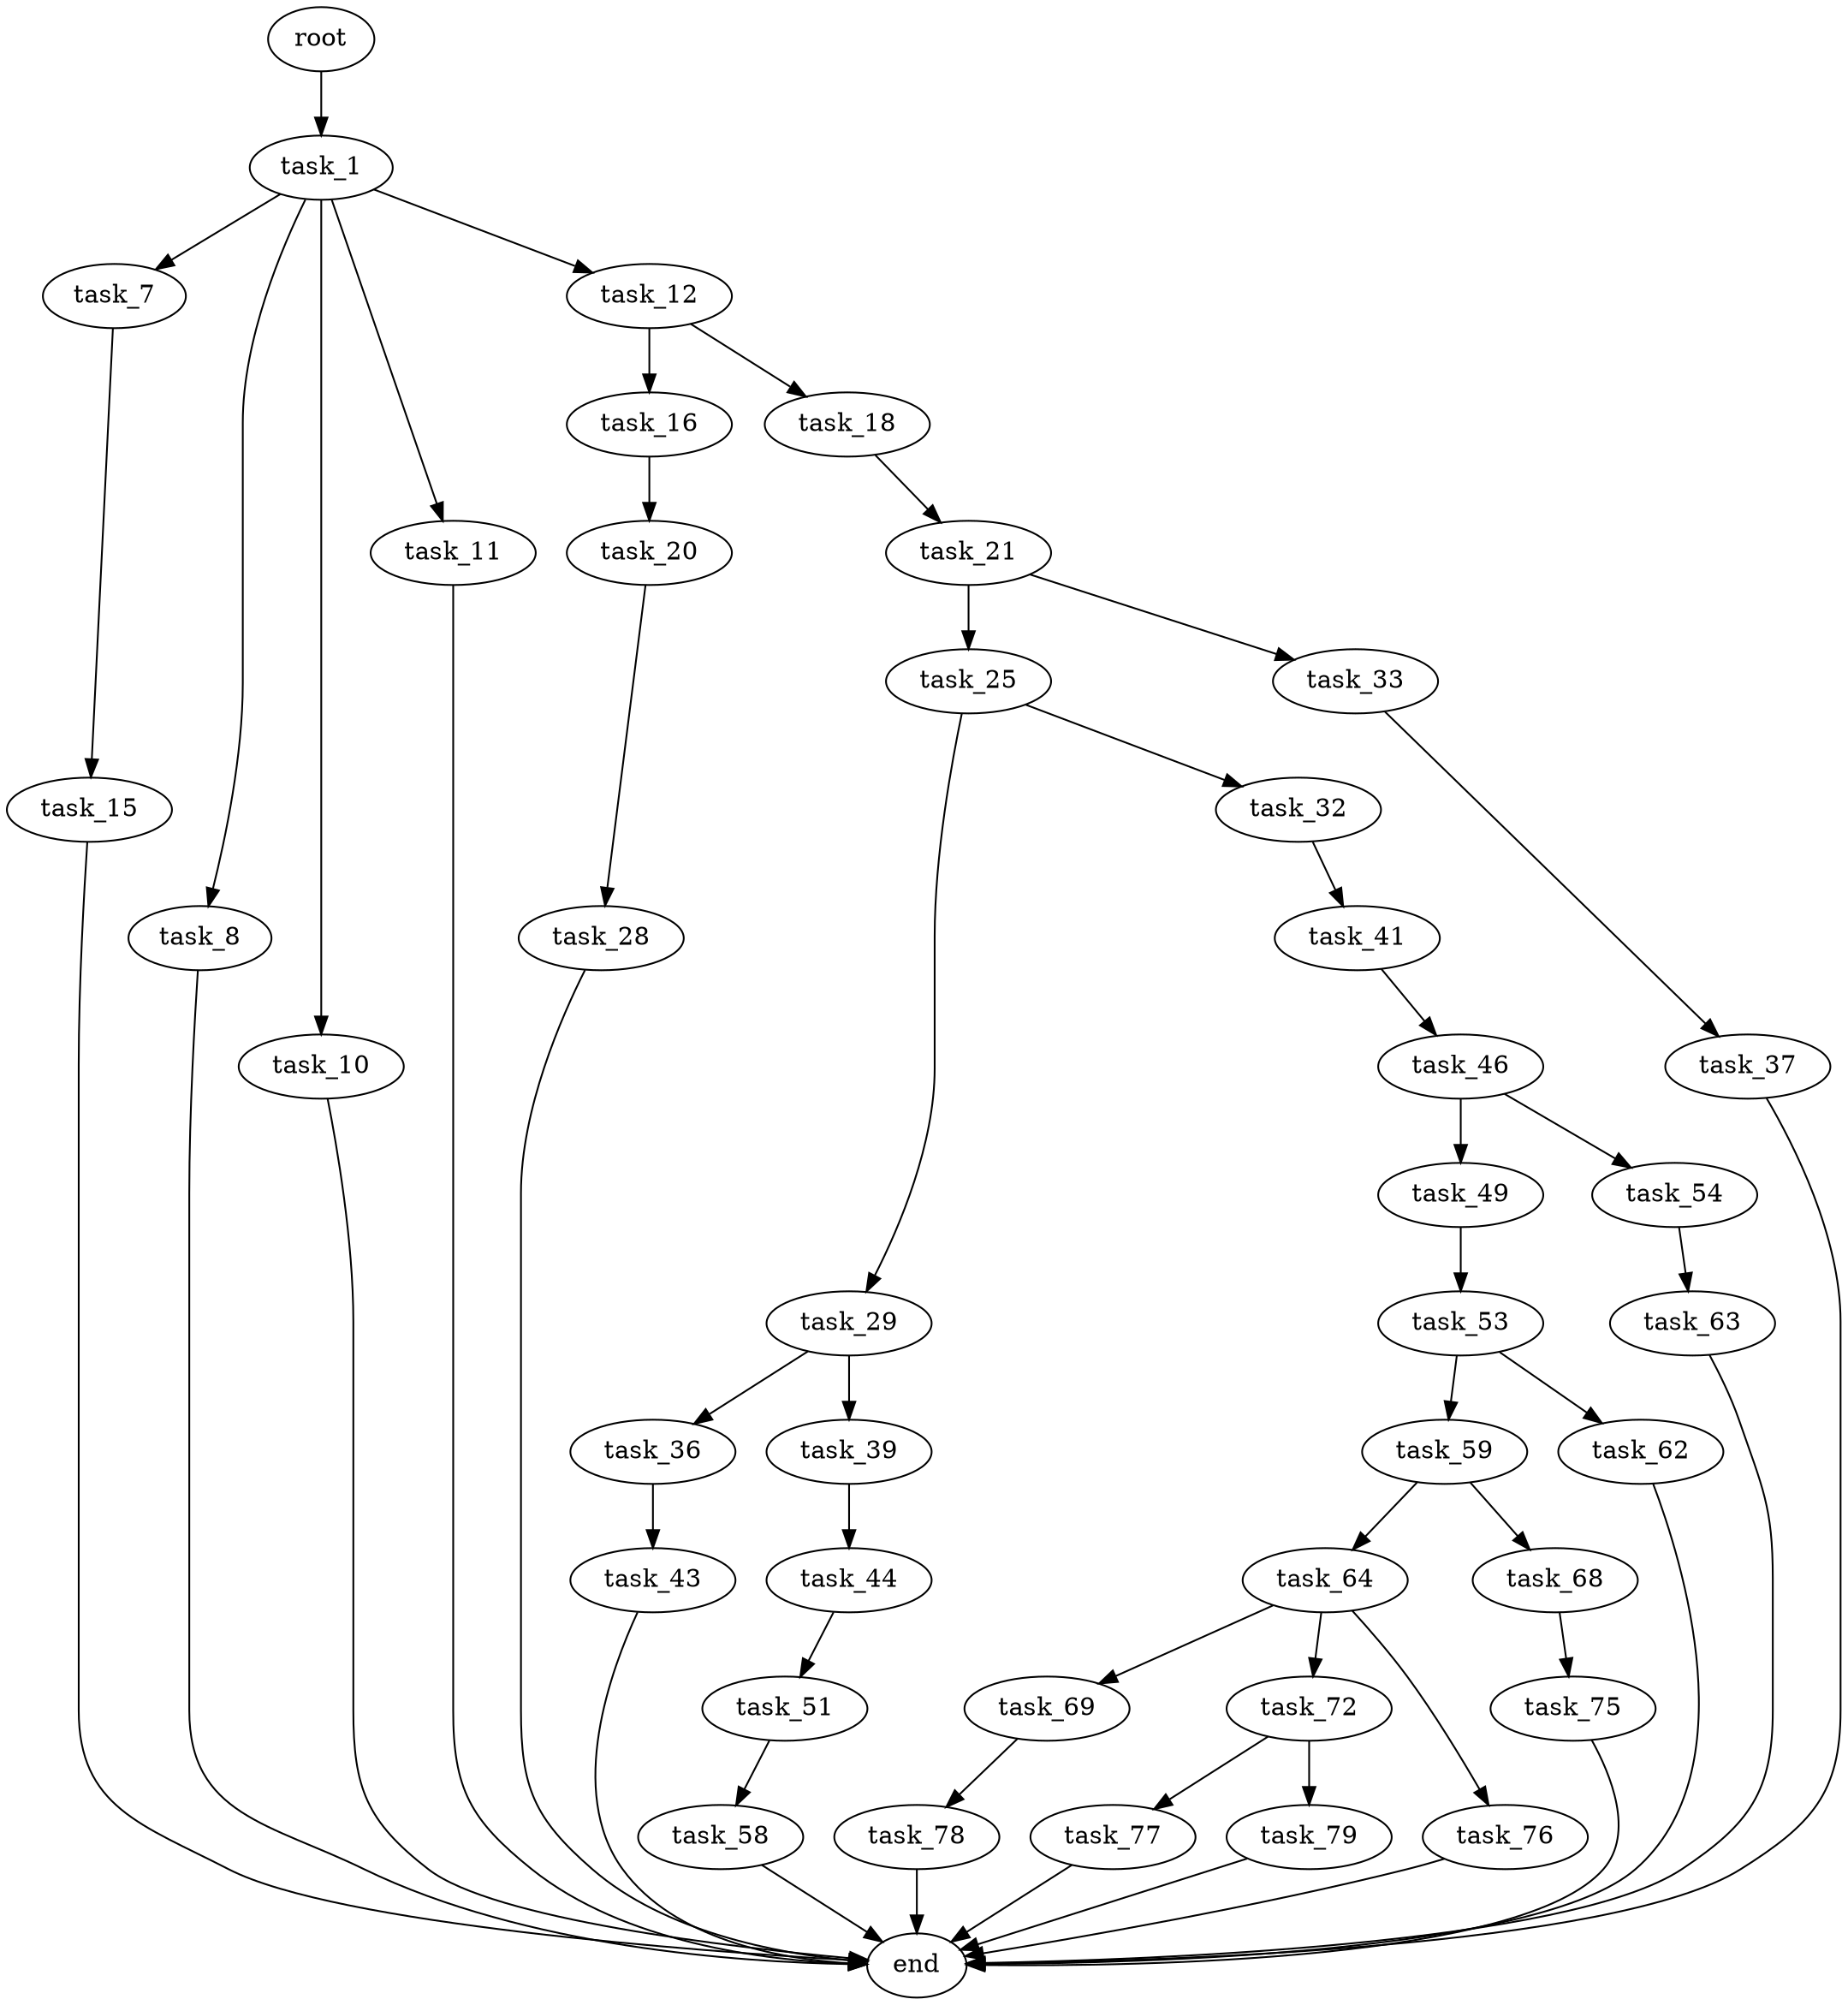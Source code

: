 digraph G {
  root [size="0.000000"];
  task_1 [size="782757789696.000000"];
  task_7 [size="34653777594.000000"];
  task_8 [size="22900905448.000000"];
  task_10 [size="266085417682.000000"];
  task_11 [size="1073741824000.000000"];
  task_12 [size="549755813888.000000"];
  task_15 [size="41038354853.000000"];
  task_16 [size="68719476736.000000"];
  task_18 [size="231928233984.000000"];
  task_20 [size="1073741824000.000000"];
  task_21 [size="17715648880.000000"];
  task_25 [size="61960593241.000000"];
  task_28 [size="68719476736.000000"];
  task_29 [size="549755813888.000000"];
  task_32 [size="368293445632.000000"];
  task_33 [size="606768534722.000000"];
  task_36 [size="782757789696.000000"];
  task_37 [size="385285374130.000000"];
  task_39 [size="782757789696.000000"];
  task_41 [size="4928412345.000000"];
  task_43 [size="1073741824000.000000"];
  task_44 [size="8589934592.000000"];
  task_46 [size="231928233984.000000"];
  task_49 [size="20027339327.000000"];
  task_51 [size="259047505897.000000"];
  task_53 [size="1073741824000.000000"];
  task_54 [size="368293445632.000000"];
  task_58 [size="549755813888.000000"];
  task_59 [size="12596099415.000000"];
  task_62 [size="73539671826.000000"];
  task_63 [size="382832293333.000000"];
  task_64 [size="68719476736.000000"];
  task_68 [size="728151798089.000000"];
  task_69 [size="49368470804.000000"];
  task_72 [size="481985106457.000000"];
  task_75 [size="42905927170.000000"];
  task_76 [size="368293445632.000000"];
  task_77 [size="134217728000.000000"];
  task_78 [size="1073741824000.000000"];
  task_79 [size="48333807418.000000"];
  end [size="0.000000"];

  root -> task_1 [size="1.000000"];
  task_1 -> task_7 [size="679477248.000000"];
  task_1 -> task_8 [size="679477248.000000"];
  task_1 -> task_10 [size="679477248.000000"];
  task_1 -> task_11 [size="679477248.000000"];
  task_1 -> task_12 [size="679477248.000000"];
  task_7 -> task_15 [size="679477248.000000"];
  task_8 -> end [size="1.000000"];
  task_10 -> end [size="1.000000"];
  task_11 -> end [size="1.000000"];
  task_12 -> task_16 [size="536870912.000000"];
  task_12 -> task_18 [size="536870912.000000"];
  task_15 -> end [size="1.000000"];
  task_16 -> task_20 [size="134217728.000000"];
  task_18 -> task_21 [size="301989888.000000"];
  task_20 -> task_28 [size="838860800.000000"];
  task_21 -> task_25 [size="679477248.000000"];
  task_21 -> task_33 [size="679477248.000000"];
  task_25 -> task_29 [size="75497472.000000"];
  task_25 -> task_32 [size="75497472.000000"];
  task_28 -> end [size="1.000000"];
  task_29 -> task_36 [size="536870912.000000"];
  task_29 -> task_39 [size="536870912.000000"];
  task_32 -> task_41 [size="411041792.000000"];
  task_33 -> task_37 [size="838860800.000000"];
  task_36 -> task_43 [size="679477248.000000"];
  task_37 -> end [size="1.000000"];
  task_39 -> task_44 [size="679477248.000000"];
  task_41 -> task_46 [size="209715200.000000"];
  task_43 -> end [size="1.000000"];
  task_44 -> task_51 [size="33554432.000000"];
  task_46 -> task_49 [size="301989888.000000"];
  task_46 -> task_54 [size="301989888.000000"];
  task_49 -> task_53 [size="536870912.000000"];
  task_51 -> task_58 [size="301989888.000000"];
  task_53 -> task_59 [size="838860800.000000"];
  task_53 -> task_62 [size="838860800.000000"];
  task_54 -> task_63 [size="411041792.000000"];
  task_58 -> end [size="1.000000"];
  task_59 -> task_64 [size="209715200.000000"];
  task_59 -> task_68 [size="209715200.000000"];
  task_62 -> end [size="1.000000"];
  task_63 -> end [size="1.000000"];
  task_64 -> task_69 [size="134217728.000000"];
  task_64 -> task_72 [size="134217728.000000"];
  task_64 -> task_76 [size="134217728.000000"];
  task_68 -> task_75 [size="679477248.000000"];
  task_69 -> task_78 [size="838860800.000000"];
  task_72 -> task_77 [size="679477248.000000"];
  task_72 -> task_79 [size="679477248.000000"];
  task_75 -> end [size="1.000000"];
  task_76 -> end [size="1.000000"];
  task_77 -> end [size="1.000000"];
  task_78 -> end [size="1.000000"];
  task_79 -> end [size="1.000000"];
}
